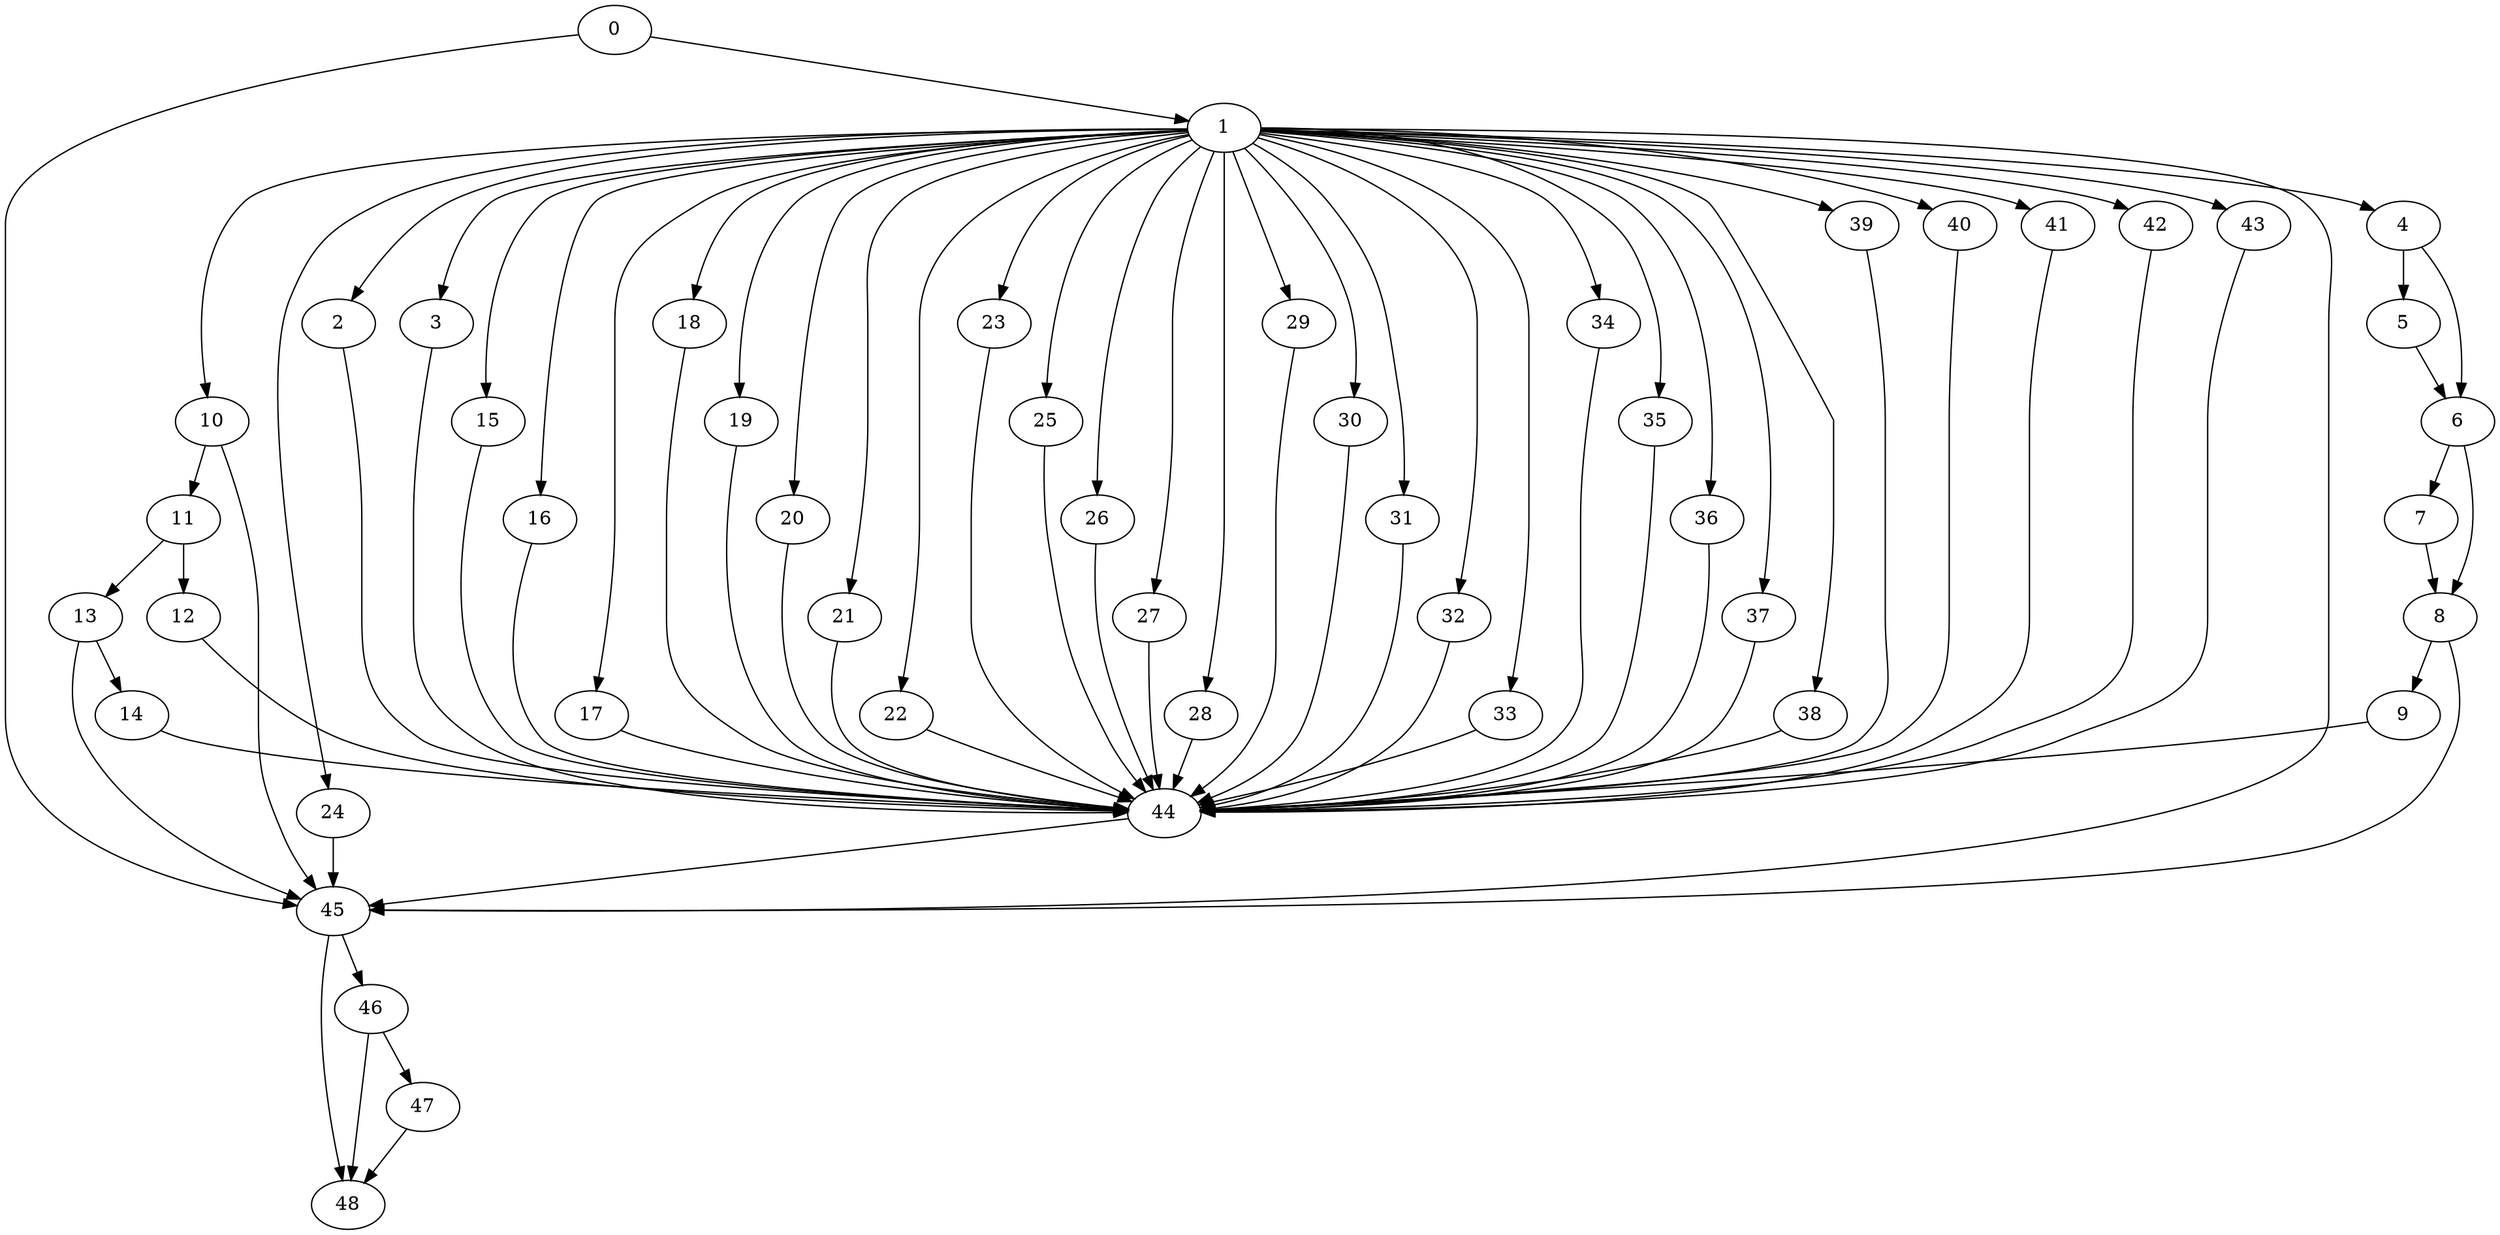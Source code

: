 digraph {
	0
	1
	2
	3
	4
	5
	6
	7
	8
	9
	10
	11
	12
	13
	14
	15
	16
	17
	18
	19
	20
	21
	22
	23
	24
	25
	26
	27
	28
	29
	30
	31
	32
	33
	34
	35
	36
	37
	38
	39
	40
	41
	42
	43
	44
	45
	46
	47
	48
	0 -> 1
	6 -> 7
	8 -> 9
	1 -> 29
	1 -> 41
	1 -> 3
	10 -> 11
	11 -> 12
	1 -> 31
	1 -> 42
	1 -> 2
	1 -> 17
	1 -> 19
	1 -> 20
	1 -> 21
	13 -> 14
	1 -> 16
	1 -> 22
	1 -> 34
	1 -> 36
	1 -> 39
	1 -> 4
	4 -> 5
	6 -> 8
	7 -> 8
	1 -> 10
	1 -> 32
	46 -> 47
	1 -> 28
	9 -> 44
	19 -> 44
	34 -> 44
	16 -> 44
	32 -> 44
	20 -> 44
	21 -> 44
	27 -> 44
	28 -> 44
	12 -> 44
	26 -> 44
	14 -> 44
	15 -> 44
	22 -> 44
	23 -> 44
	29 -> 44
	40 -> 44
	3 -> 44
	17 -> 44
	43 -> 44
	2 -> 44
	25 -> 44
	30 -> 44
	36 -> 44
	37 -> 44
	42 -> 44
	18 -> 44
	31 -> 44
	33 -> 44
	35 -> 44
	38 -> 44
	39 -> 44
	41 -> 44
	45 -> 46
	11 -> 13
	1 -> 15
	1 -> 18
	1 -> 23
	45 -> 48
	46 -> 48
	47 -> 48
	1 -> 43
	1 -> 27
	1 -> 30
	1 -> 33
	1 -> 35
	1 -> 37
	1 -> 40
	8 -> 45
	10 -> 45
	13 -> 45
	24 -> 45
	44 -> 45
	0 -> 45
	1 -> 45
	4 -> 6
	5 -> 6
	1 -> 24
	1 -> 25
	1 -> 26
	1 -> 38
}

